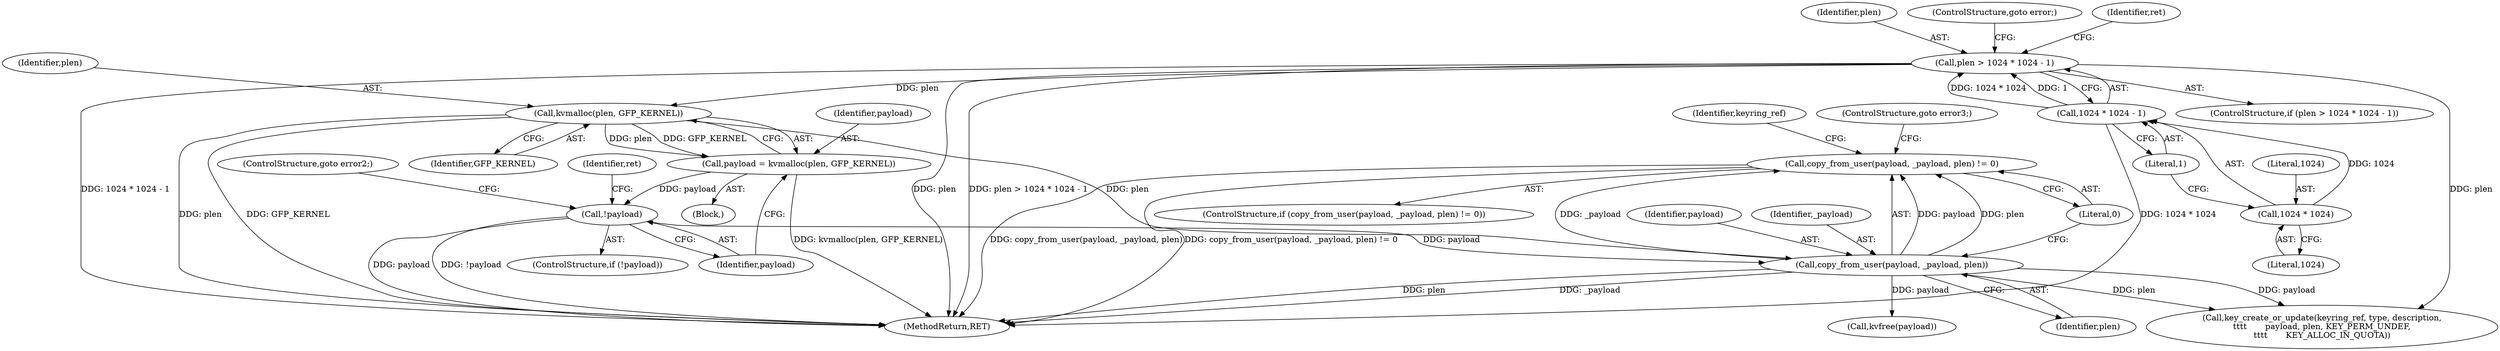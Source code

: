 digraph "0_linux_5649645d725c73df4302428ee4e02c869248b4c5@API" {
"1000222" [label="(Call,copy_from_user(payload, _payload, plen) != 0)"];
"1000223" [label="(Call,copy_from_user(payload, _payload, plen))"];
"1000214" [label="(Call,!payload)"];
"1000208" [label="(Call,payload = kvmalloc(plen, GFP_KERNEL))"];
"1000210" [label="(Call,kvmalloc(plen, GFP_KERNEL))"];
"1000128" [label="(Call,plen > 1024 * 1024 - 1)"];
"1000130" [label="(Call,1024 * 1024 - 1)"];
"1000131" [label="(Call,1024 * 1024)"];
"1000211" [label="(Identifier,plen)"];
"1000129" [label="(Identifier,plen)"];
"1000284" [label="(MethodReturn,RET)"];
"1000216" [label="(ControlStructure,goto error2;)"];
"1000131" [label="(Call,1024 * 1024)"];
"1000230" [label="(Identifier,keyring_ref)"];
"1000276" [label="(Call,kvfree(payload))"];
"1000227" [label="(Literal,0)"];
"1000128" [label="(Call,plen > 1024 * 1024 - 1)"];
"1000222" [label="(Call,copy_from_user(payload, _payload, plen) != 0)"];
"1000228" [label="(ControlStructure,goto error3;)"];
"1000221" [label="(ControlStructure,if (copy_from_user(payload, _payload, plen) != 0))"];
"1000224" [label="(Identifier,payload)"];
"1000209" [label="(Identifier,payload)"];
"1000134" [label="(Literal,1)"];
"1000133" [label="(Literal,1024)"];
"1000212" [label="(Identifier,GFP_KERNEL)"];
"1000208" [label="(Call,payload = kvmalloc(plen, GFP_KERNEL))"];
"1000218" [label="(Identifier,ret)"];
"1000135" [label="(ControlStructure,goto error;)"];
"1000226" [label="(Identifier,plen)"];
"1000214" [label="(Call,!payload)"];
"1000215" [label="(Identifier,payload)"];
"1000137" [label="(Identifier,ret)"];
"1000246" [label="(Call,key_create_or_update(keyring_ref, type, description,\n\t\t\t\t       payload, plen, KEY_PERM_UNDEF,\n\t\t\t\t       KEY_ALLOC_IN_QUOTA))"];
"1000203" [label="(Block,)"];
"1000213" [label="(ControlStructure,if (!payload))"];
"1000225" [label="(Identifier,_payload)"];
"1000223" [label="(Call,copy_from_user(payload, _payload, plen))"];
"1000210" [label="(Call,kvmalloc(plen, GFP_KERNEL))"];
"1000127" [label="(ControlStructure,if (plen > 1024 * 1024 - 1))"];
"1000130" [label="(Call,1024 * 1024 - 1)"];
"1000132" [label="(Literal,1024)"];
"1000222" -> "1000221"  [label="AST: "];
"1000222" -> "1000227"  [label="CFG: "];
"1000223" -> "1000222"  [label="AST: "];
"1000227" -> "1000222"  [label="AST: "];
"1000228" -> "1000222"  [label="CFG: "];
"1000230" -> "1000222"  [label="CFG: "];
"1000222" -> "1000284"  [label="DDG: copy_from_user(payload, _payload, plen)"];
"1000222" -> "1000284"  [label="DDG: copy_from_user(payload, _payload, plen) != 0"];
"1000223" -> "1000222"  [label="DDG: payload"];
"1000223" -> "1000222"  [label="DDG: _payload"];
"1000223" -> "1000222"  [label="DDG: plen"];
"1000223" -> "1000226"  [label="CFG: "];
"1000224" -> "1000223"  [label="AST: "];
"1000225" -> "1000223"  [label="AST: "];
"1000226" -> "1000223"  [label="AST: "];
"1000227" -> "1000223"  [label="CFG: "];
"1000223" -> "1000284"  [label="DDG: _payload"];
"1000223" -> "1000284"  [label="DDG: plen"];
"1000214" -> "1000223"  [label="DDG: payload"];
"1000210" -> "1000223"  [label="DDG: plen"];
"1000223" -> "1000246"  [label="DDG: payload"];
"1000223" -> "1000246"  [label="DDG: plen"];
"1000223" -> "1000276"  [label="DDG: payload"];
"1000214" -> "1000213"  [label="AST: "];
"1000214" -> "1000215"  [label="CFG: "];
"1000215" -> "1000214"  [label="AST: "];
"1000216" -> "1000214"  [label="CFG: "];
"1000218" -> "1000214"  [label="CFG: "];
"1000214" -> "1000284"  [label="DDG: !payload"];
"1000214" -> "1000284"  [label="DDG: payload"];
"1000208" -> "1000214"  [label="DDG: payload"];
"1000208" -> "1000203"  [label="AST: "];
"1000208" -> "1000210"  [label="CFG: "];
"1000209" -> "1000208"  [label="AST: "];
"1000210" -> "1000208"  [label="AST: "];
"1000215" -> "1000208"  [label="CFG: "];
"1000208" -> "1000284"  [label="DDG: kvmalloc(plen, GFP_KERNEL)"];
"1000210" -> "1000208"  [label="DDG: plen"];
"1000210" -> "1000208"  [label="DDG: GFP_KERNEL"];
"1000210" -> "1000212"  [label="CFG: "];
"1000211" -> "1000210"  [label="AST: "];
"1000212" -> "1000210"  [label="AST: "];
"1000210" -> "1000284"  [label="DDG: GFP_KERNEL"];
"1000210" -> "1000284"  [label="DDG: plen"];
"1000128" -> "1000210"  [label="DDG: plen"];
"1000128" -> "1000127"  [label="AST: "];
"1000128" -> "1000130"  [label="CFG: "];
"1000129" -> "1000128"  [label="AST: "];
"1000130" -> "1000128"  [label="AST: "];
"1000135" -> "1000128"  [label="CFG: "];
"1000137" -> "1000128"  [label="CFG: "];
"1000128" -> "1000284"  [label="DDG: 1024 * 1024 - 1"];
"1000128" -> "1000284"  [label="DDG: plen"];
"1000128" -> "1000284"  [label="DDG: plen > 1024 * 1024 - 1"];
"1000130" -> "1000128"  [label="DDG: 1024 * 1024"];
"1000130" -> "1000128"  [label="DDG: 1"];
"1000128" -> "1000246"  [label="DDG: plen"];
"1000130" -> "1000134"  [label="CFG: "];
"1000131" -> "1000130"  [label="AST: "];
"1000134" -> "1000130"  [label="AST: "];
"1000130" -> "1000284"  [label="DDG: 1024 * 1024"];
"1000131" -> "1000130"  [label="DDG: 1024"];
"1000131" -> "1000133"  [label="CFG: "];
"1000132" -> "1000131"  [label="AST: "];
"1000133" -> "1000131"  [label="AST: "];
"1000134" -> "1000131"  [label="CFG: "];
}
